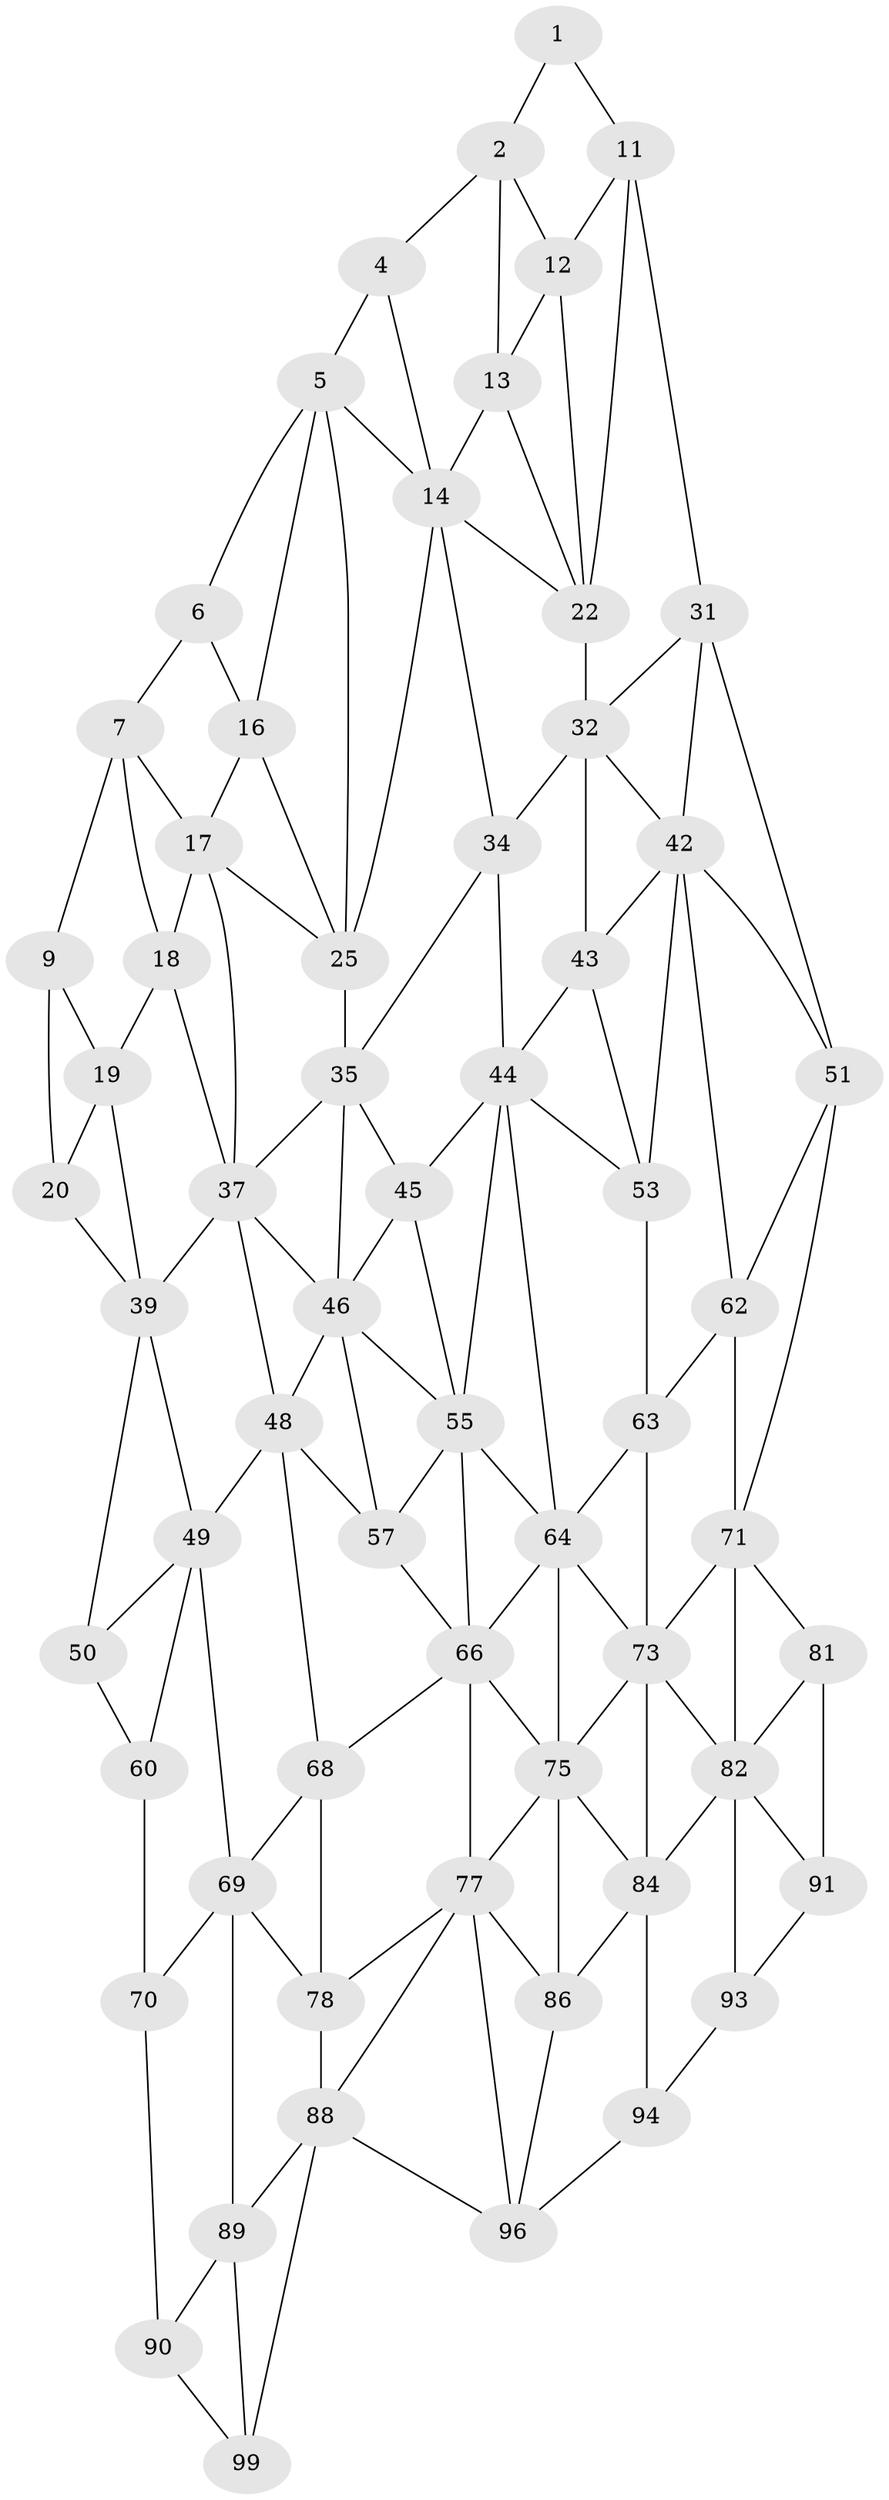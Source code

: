 // original degree distribution, {2: 0.04, 3: 0.32, 4: 0.64}
// Generated by graph-tools (version 1.1) at 2025/11/02/21/25 10:11:11]
// undirected, 61 vertices, 133 edges
graph export_dot {
graph [start="1"]
  node [color=gray90,style=filled];
  1;
  2 [super="+3"];
  4;
  5 [super="+15"];
  6;
  7 [super="+8"];
  9 [super="+10"];
  11 [super="+21"];
  12;
  13;
  14 [super="+24"];
  16;
  17 [super="+27"];
  18 [super="+28"];
  19 [super="+29"];
  20 [super="+30"];
  22 [super="+23"];
  25 [super="+26"];
  31 [super="+41"];
  32 [super="+33"];
  34;
  35 [super="+36"];
  37 [super="+38"];
  39 [super="+40"];
  42 [super="+52"];
  43;
  44 [super="+54"];
  45;
  46 [super="+47"];
  48 [super="+58"];
  49 [super="+59"];
  50;
  51 [super="+61"];
  53;
  55 [super="+56"];
  57;
  60;
  62;
  63;
  64 [super="+65"];
  66 [super="+67"];
  68;
  69 [super="+79"];
  70 [super="+80"];
  71 [super="+72"];
  73 [super="+74"];
  75 [super="+76"];
  77 [super="+87"];
  78;
  81;
  82 [super="+83"];
  84 [super="+85"];
  86;
  88 [super="+98"];
  89;
  90;
  91 [super="+92"];
  93;
  94 [super="+95"];
  96 [super="+97"];
  99 [super="+100"];
  1 -- 11;
  1 -- 2;
  2 -- 12;
  2 -- 4;
  2 -- 13;
  4 -- 14;
  4 -- 5;
  5 -- 6;
  5 -- 16;
  5 -- 25;
  5 -- 14;
  6 -- 16;
  6 -- 7;
  7 -- 17;
  7 -- 9;
  7 -- 18;
  9 -- 19;
  9 -- 20;
  11 -- 12;
  11 -- 22;
  11 -- 31;
  12 -- 22;
  12 -- 13;
  13 -- 14;
  13 -- 22;
  14 -- 25;
  14 -- 34;
  14 -- 22;
  16 -- 17;
  16 -- 25;
  17 -- 18 [weight=2];
  17 -- 37;
  17 -- 25;
  18 -- 19 [weight=2];
  18 -- 37;
  19 -- 20 [weight=2];
  19 -- 39;
  20 -- 39;
  22 -- 32 [weight=2];
  25 -- 35 [weight=2];
  31 -- 32;
  31 -- 42;
  31 -- 51;
  32 -- 42;
  32 -- 34;
  32 -- 43;
  34 -- 44;
  34 -- 35;
  35 -- 45;
  35 -- 37;
  35 -- 46;
  37 -- 46;
  37 -- 48;
  37 -- 39;
  39 -- 49;
  39 -- 50;
  42 -- 43;
  42 -- 51;
  42 -- 53;
  42 -- 62;
  43 -- 53;
  43 -- 44;
  44 -- 45;
  44 -- 64;
  44 -- 53;
  44 -- 55;
  45 -- 55;
  45 -- 46;
  46 -- 55;
  46 -- 48;
  46 -- 57;
  48 -- 49 [weight=2];
  48 -- 57;
  48 -- 68;
  49 -- 50;
  49 -- 60;
  49 -- 69;
  50 -- 60;
  51 -- 62;
  51 -- 71;
  53 -- 63;
  55 -- 57;
  55 -- 66;
  55 -- 64;
  57 -- 66;
  60 -- 70;
  62 -- 63;
  62 -- 71;
  63 -- 73;
  63 -- 64;
  64 -- 66;
  64 -- 75;
  64 -- 73;
  66 -- 68;
  66 -- 77;
  66 -- 75;
  68 -- 78;
  68 -- 69;
  69 -- 70 [weight=2];
  69 -- 89;
  69 -- 78;
  70 -- 90;
  71 -- 81;
  71 -- 73;
  71 -- 82;
  73 -- 82;
  73 -- 75;
  73 -- 84;
  75 -- 84;
  75 -- 77;
  75 -- 86;
  77 -- 78;
  77 -- 88;
  77 -- 86;
  77 -- 96;
  78 -- 88;
  81 -- 91;
  81 -- 82;
  82 -- 84;
  82 -- 93;
  82 -- 91;
  84 -- 94 [weight=2];
  84 -- 86;
  86 -- 96;
  88 -- 89;
  88 -- 99;
  88 -- 96;
  89 -- 99;
  89 -- 90;
  90 -- 99;
  91 -- 93;
  93 -- 94;
  94 -- 96;
}
